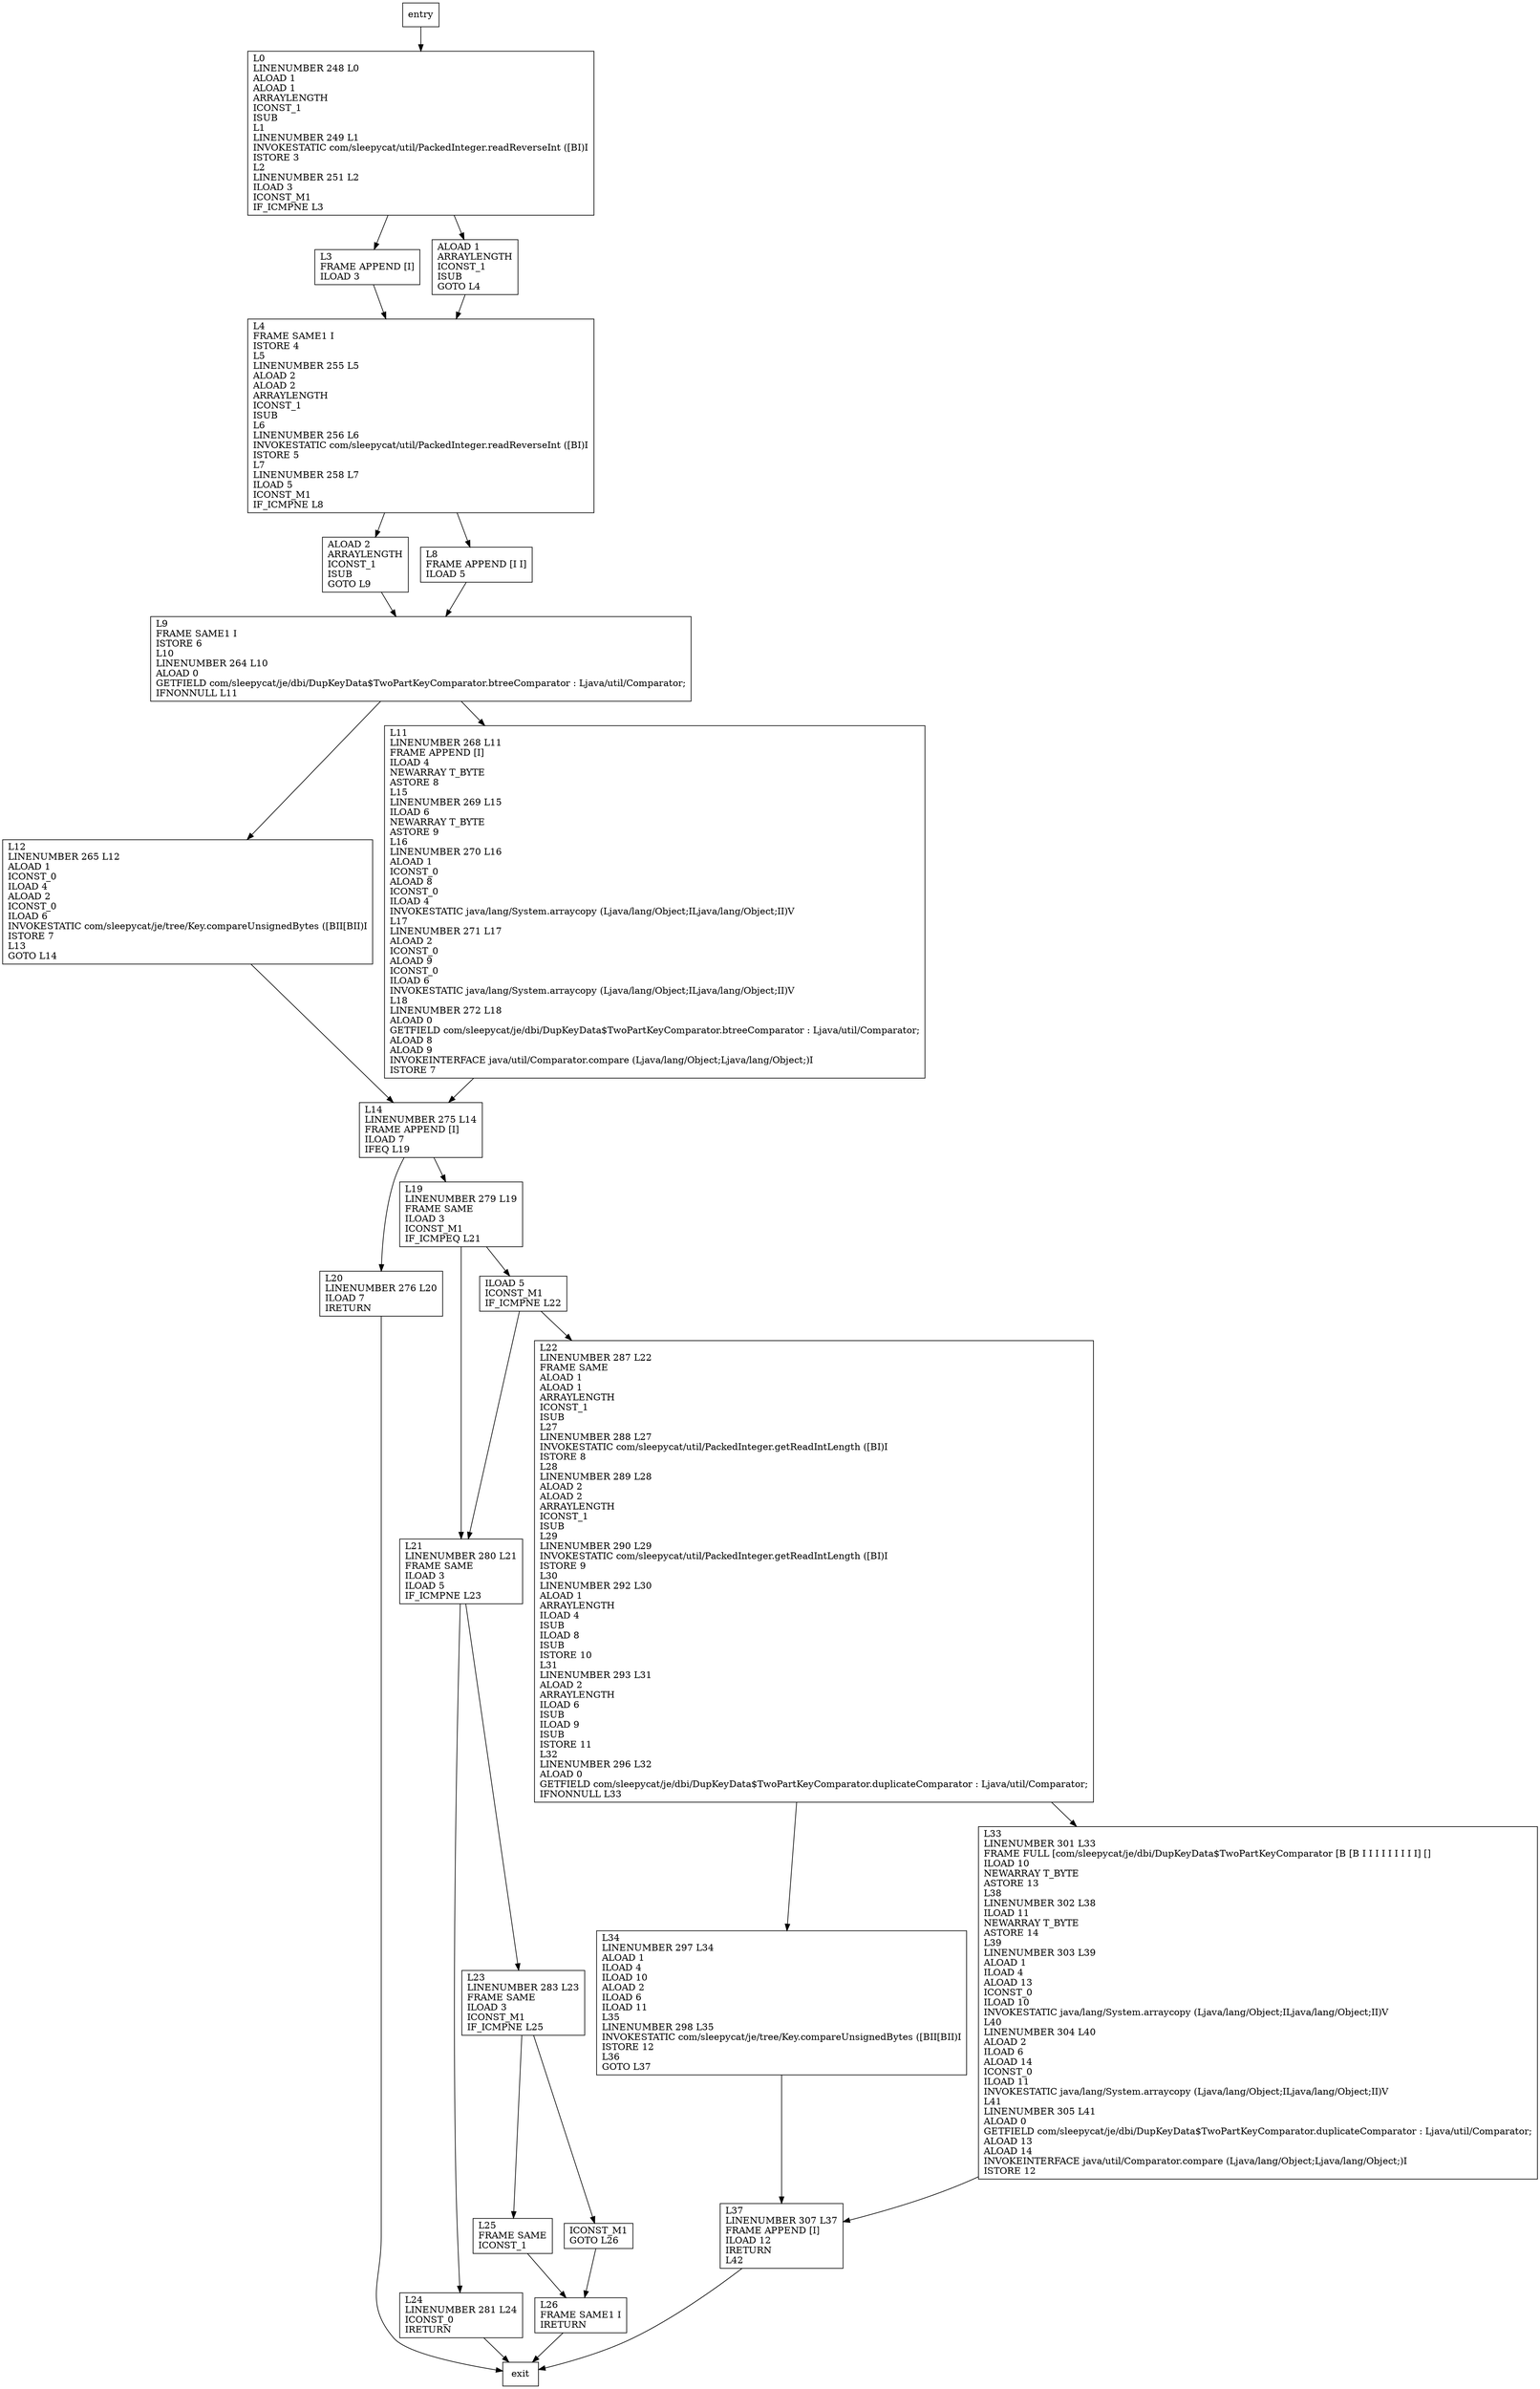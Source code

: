 digraph compare {
node [shape=record];
2009646962 [label="L3\lFRAME APPEND [I]\lILOAD 3\l"];
944103133 [label="L34\lLINENUMBER 297 L34\lALOAD 1\lILOAD 4\lILOAD 10\lALOAD 2\lILOAD 6\lILOAD 11\lL35\lLINENUMBER 298 L35\lINVOKESTATIC com/sleepycat/je/tree/Key.compareUnsignedBytes ([BII[BII)I\lISTORE 12\lL36\lGOTO L37\l"];
2031759288 [label="L37\lLINENUMBER 307 L37\lFRAME APPEND [I]\lILOAD 12\lIRETURN\lL42\l"];
1778225032 [label="ALOAD 1\lARRAYLENGTH\lICONST_1\lISUB\lGOTO L4\l"];
330402770 [label="L25\lFRAME SAME\lICONST_1\l"];
1555509531 [label="L9\lFRAME SAME1 I\lISTORE 6\lL10\lLINENUMBER 264 L10\lALOAD 0\lGETFIELD com/sleepycat/je/dbi/DupKeyData$TwoPartKeyComparator.btreeComparator : Ljava/util/Comparator;\lIFNONNULL L11\l"];
1437526166 [label="L4\lFRAME SAME1 I\lISTORE 4\lL5\lLINENUMBER 255 L5\lALOAD 2\lALOAD 2\lARRAYLENGTH\lICONST_1\lISUB\lL6\lLINENUMBER 256 L6\lINVOKESTATIC com/sleepycat/util/PackedInteger.readReverseInt ([BI)I\lISTORE 5\lL7\lLINENUMBER 258 L7\lILOAD 5\lICONST_M1\lIF_ICMPNE L8\l"];
411228568 [label="L12\lLINENUMBER 265 L12\lALOAD 1\lICONST_0\lILOAD 4\lALOAD 2\lICONST_0\lILOAD 6\lINVOKESTATIC com/sleepycat/je/tree/Key.compareUnsignedBytes ([BII[BII)I\lISTORE 7\lL13\lGOTO L14\l"];
1451999044 [label="L26\lFRAME SAME1 I\lIRETURN\l"];
470306597 [label="ICONST_M1\lGOTO L26\l"];
1026922972 [label="L20\lLINENUMBER 276 L20\lILOAD 7\lIRETURN\l"];
1146041791 [label="L0\lLINENUMBER 248 L0\lALOAD 1\lALOAD 1\lARRAYLENGTH\lICONST_1\lISUB\lL1\lLINENUMBER 249 L1\lINVOKESTATIC com/sleepycat/util/PackedInteger.readReverseInt ([BI)I\lISTORE 3\lL2\lLINENUMBER 251 L2\lILOAD 3\lICONST_M1\lIF_ICMPNE L3\l"];
7469297 [label="L22\lLINENUMBER 287 L22\lFRAME SAME\lALOAD 1\lALOAD 1\lARRAYLENGTH\lICONST_1\lISUB\lL27\lLINENUMBER 288 L27\lINVOKESTATIC com/sleepycat/util/PackedInteger.getReadIntLength ([BI)I\lISTORE 8\lL28\lLINENUMBER 289 L28\lALOAD 2\lALOAD 2\lARRAYLENGTH\lICONST_1\lISUB\lL29\lLINENUMBER 290 L29\lINVOKESTATIC com/sleepycat/util/PackedInteger.getReadIntLength ([BI)I\lISTORE 9\lL30\lLINENUMBER 292 L30\lALOAD 1\lARRAYLENGTH\lILOAD 4\lISUB\lILOAD 8\lISUB\lISTORE 10\lL31\lLINENUMBER 293 L31\lALOAD 2\lARRAYLENGTH\lILOAD 6\lISUB\lILOAD 9\lISUB\lISTORE 11\lL32\lLINENUMBER 296 L32\lALOAD 0\lGETFIELD com/sleepycat/je/dbi/DupKeyData$TwoPartKeyComparator.duplicateComparator : Ljava/util/Comparator;\lIFNONNULL L33\l"];
213664659 [label="L24\lLINENUMBER 281 L24\lICONST_0\lIRETURN\l"];
1496540282 [label="ALOAD 2\lARRAYLENGTH\lICONST_1\lISUB\lGOTO L9\l"];
863357435 [label="L21\lLINENUMBER 280 L21\lFRAME SAME\lILOAD 3\lILOAD 5\lIF_ICMPNE L23\l"];
2122291267 [label="L11\lLINENUMBER 268 L11\lFRAME APPEND [I]\lILOAD 4\lNEWARRAY T_BYTE\lASTORE 8\lL15\lLINENUMBER 269 L15\lILOAD 6\lNEWARRAY T_BYTE\lASTORE 9\lL16\lLINENUMBER 270 L16\lALOAD 1\lICONST_0\lALOAD 8\lICONST_0\lILOAD 4\lINVOKESTATIC java/lang/System.arraycopy (Ljava/lang/Object;ILjava/lang/Object;II)V\lL17\lLINENUMBER 271 L17\lALOAD 2\lICONST_0\lALOAD 9\lICONST_0\lILOAD 6\lINVOKESTATIC java/lang/System.arraycopy (Ljava/lang/Object;ILjava/lang/Object;II)V\lL18\lLINENUMBER 272 L18\lALOAD 0\lGETFIELD com/sleepycat/je/dbi/DupKeyData$TwoPartKeyComparator.btreeComparator : Ljava/util/Comparator;\lALOAD 8\lALOAD 9\lINVOKEINTERFACE java/util/Comparator.compare (Ljava/lang/Object;Ljava/lang/Object;)I\lISTORE 7\l"];
287009370 [label="L23\lLINENUMBER 283 L23\lFRAME SAME\lILOAD 3\lICONST_M1\lIF_ICMPNE L25\l"];
1787732893 [label="ILOAD 5\lICONST_M1\lIF_ICMPNE L22\l"];
1752288593 [label="L8\lFRAME APPEND [I I]\lILOAD 5\l"];
1066050542 [label="L19\lLINENUMBER 279 L19\lFRAME SAME\lILOAD 3\lICONST_M1\lIF_ICMPEQ L21\l"];
1523613254 [label="L14\lLINENUMBER 275 L14\lFRAME APPEND [I]\lILOAD 7\lIFEQ L19\l"];
657800476 [label="L33\lLINENUMBER 301 L33\lFRAME FULL [com/sleepycat/je/dbi/DupKeyData$TwoPartKeyComparator [B [B I I I I I I I I I] []\lILOAD 10\lNEWARRAY T_BYTE\lASTORE 13\lL38\lLINENUMBER 302 L38\lILOAD 11\lNEWARRAY T_BYTE\lASTORE 14\lL39\lLINENUMBER 303 L39\lALOAD 1\lILOAD 4\lALOAD 13\lICONST_0\lILOAD 10\lINVOKESTATIC java/lang/System.arraycopy (Ljava/lang/Object;ILjava/lang/Object;II)V\lL40\lLINENUMBER 304 L40\lALOAD 2\lILOAD 6\lALOAD 14\lICONST_0\lILOAD 11\lINVOKESTATIC java/lang/System.arraycopy (Ljava/lang/Object;ILjava/lang/Object;II)V\lL41\lLINENUMBER 305 L41\lALOAD 0\lGETFIELD com/sleepycat/je/dbi/DupKeyData$TwoPartKeyComparator.duplicateComparator : Ljava/util/Comparator;\lALOAD 13\lALOAD 14\lINVOKEINTERFACE java/util/Comparator.compare (Ljava/lang/Object;Ljava/lang/Object;)I\lISTORE 12\l"];
entry;
exit;
2009646962 -> 1437526166;
944103133 -> 2031759288;
330402770 -> 1451999044;
1437526166 -> 1496540282;
1437526166 -> 1752288593;
1451999044 -> exit;
1026922972 -> exit;
1496540282 -> 1555509531;
2122291267 -> 1523613254;
287009370 -> 470306597;
287009370 -> 330402770;
1787732893 -> 7469297;
1787732893 -> 863357435;
1523613254 -> 1026922972;
1523613254 -> 1066050542;
2031759288 -> exit;
1778225032 -> 1437526166;
1555509531 -> 2122291267;
1555509531 -> 411228568;
411228568 -> 1523613254;
470306597 -> 1451999044;
entry -> 1146041791;
1146041791 -> 2009646962;
1146041791 -> 1778225032;
7469297 -> 944103133;
7469297 -> 657800476;
213664659 -> exit;
863357435 -> 213664659;
863357435 -> 287009370;
1752288593 -> 1555509531;
1066050542 -> 863357435;
1066050542 -> 1787732893;
657800476 -> 2031759288;
}
